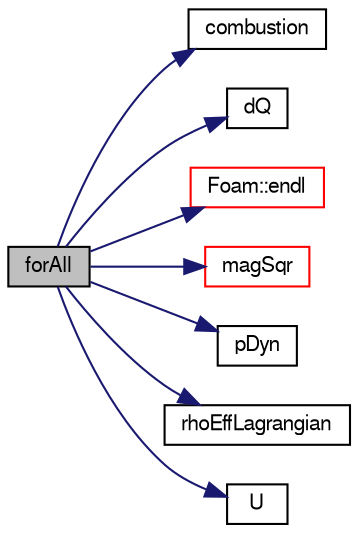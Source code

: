 digraph "forAll"
{
  bgcolor="transparent";
  edge [fontname="FreeSans",fontsize="10",labelfontname="FreeSans",labelfontsize="10"];
  node [fontname="FreeSans",fontsize="10",shape=record];
  rankdir="LR";
  Node59 [label="forAll",height=0.2,width=0.4,color="black", fillcolor="grey75", style="filled", fontcolor="black"];
  Node59 -> Node60 [color="midnightblue",fontsize="10",style="solid",fontname="FreeSans"];
  Node60 [label="combustion",height=0.2,width=0.4,color="black",URL="$a38978.html#a13c3ffd0e44644b3eb52a5d844b1b5fe"];
  Node59 -> Node61 [color="midnightblue",fontsize="10",style="solid",fontname="FreeSans"];
  Node61 [label="dQ",height=0.2,width=0.4,color="black",URL="$a38978.html#a0c135d13b29752cd1df8ebd41e02ac4f"];
  Node59 -> Node62 [color="midnightblue",fontsize="10",style="solid",fontname="FreeSans"];
  Node62 [label="Foam::endl",height=0.2,width=0.4,color="red",URL="$a21124.html#a2db8fe02a0d3909e9351bb4275b23ce4",tooltip="Add newline and flush stream. "];
  Node59 -> Node64 [color="midnightblue",fontsize="10",style="solid",fontname="FreeSans"];
  Node64 [label="magSqr",height=0.2,width=0.4,color="red",URL="$a12539.html#ab0cd33eb018a643a64ca545601530791"];
  Node59 -> Node66 [color="midnightblue",fontsize="10",style="solid",fontname="FreeSans"];
  Node66 [label="pDyn",height=0.2,width=0.4,color="black",URL="$a39077.html#a18a109c225cdc280070807ec1ff6727b"];
  Node59 -> Node67 [color="midnightblue",fontsize="10",style="solid",fontname="FreeSans"];
  Node67 [label="rhoEffLagrangian",height=0.2,width=0.4,color="black",URL="$a39077.html#a0cf1ce2a6674ad3c650863f607242429"];
  Node59 -> Node68 [color="midnightblue",fontsize="10",style="solid",fontname="FreeSans"];
  Node68 [label="U",height=0.2,width=0.4,color="black",URL="$a38972.html#a476a5aa5f4ed7aea47b37db21210ec41"];
}
